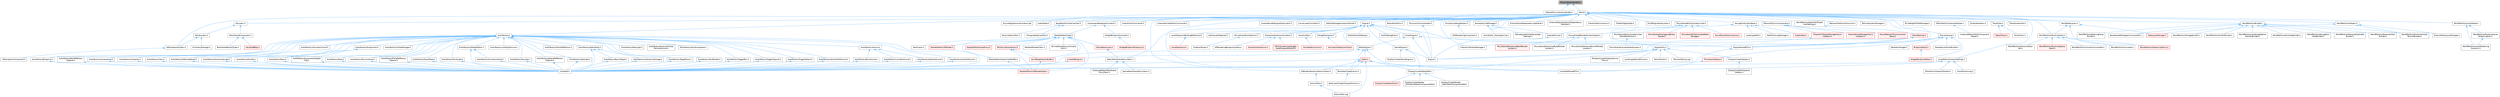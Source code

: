 digraph "PhysicsQueryHandler.h"
{
 // INTERACTIVE_SVG=YES
 // LATEX_PDF_SIZE
  bgcolor="transparent";
  edge [fontname=Helvetica,fontsize=10,labelfontname=Helvetica,labelfontsize=10];
  node [fontname=Helvetica,fontsize=10,shape=box,height=0.2,width=0.4];
  Node1 [id="Node000001",label="PhysicsQueryHandler.h",height=0.2,width=0.4,color="gray40", fillcolor="grey60", style="filled", fontcolor="black",tooltip=" "];
  Node1 -> Node2 [id="edge1_Node000001_Node000002",dir="back",color="steelblue1",style="solid",tooltip=" "];
  Node2 [id="Node000002",label="DefaultPhysicsQueryHandler.h",height=0.2,width=0.4,color="grey40", fillcolor="white", style="filled",URL="$d7/dbc/DefaultPhysicsQueryHandler_8h.html",tooltip=" "];
  Node1 -> Node3 [id="edge2_Node000001_Node000003",dir="back",color="steelblue1",style="solid",tooltip=" "];
  Node3 [id="Node000003",label="World.h",height=0.2,width=0.4,color="grey40", fillcolor="white", style="filled",URL="$dd/d5b/World_8h.html",tooltip=" "];
  Node3 -> Node4 [id="edge3_Node000003_Node000004",dir="back",color="steelblue1",style="solid",tooltip=" "];
  Node4 [id="Node000004",label="AIPerceptionSystem.h",height=0.2,width=0.4,color="grey40", fillcolor="white", style="filled",URL="$d0/d08/AIPerceptionSystem_8h.html",tooltip=" "];
  Node4 -> Node5 [id="edge4_Node000004_Node000005",dir="back",color="steelblue1",style="solid",tooltip=" "];
  Node5 [id="Node000005",label="AIPerceptionComponent.h",height=0.2,width=0.4,color="grey40", fillcolor="white", style="filled",URL="$d6/d0a/AIPerceptionComponent_8h.html",tooltip=" "];
  Node3 -> Node6 [id="edge5_Node000003_Node000006",dir="back",color="steelblue1",style="solid",tooltip=" "];
  Node6 [id="Node000006",label="AISystem.h",height=0.2,width=0.4,color="grey40", fillcolor="white", style="filled",URL="$d0/d71/AISystem_8h.html",tooltip=" "];
  Node6 -> Node7 [id="edge6_Node000006_Node000007",dir="back",color="steelblue1",style="solid",tooltip=" "];
  Node7 [id="Node000007",label="AISubsystem.h",height=0.2,width=0.4,color="grey40", fillcolor="white", style="filled",URL="$d0/d50/AISubsystem_8h.html",tooltip=" "];
  Node7 -> Node4 [id="edge7_Node000007_Node000004",dir="back",color="steelblue1",style="solid",tooltip=" "];
  Node7 -> Node8 [id="edge8_Node000007_Node000008",dir="back",color="steelblue1",style="solid",tooltip=" "];
  Node8 [id="Node000008",label="EnvQueryManager.h",height=0.2,width=0.4,color="grey40", fillcolor="white", style="filled",URL="$d1/db4/EnvQueryManager_8h.html",tooltip=" "];
  Node6 -> Node9 [id="edge9_Node000006_Node000009",dir="back",color="steelblue1",style="solid",tooltip=" "];
  Node9 [id="Node000009",label="BlackboardComponent.h",height=0.2,width=0.4,color="grey40", fillcolor="white", style="filled",URL="$d9/d2d/BlackboardComponent_8h.html",tooltip=" "];
  Node9 -> Node10 [id="edge10_Node000009_Node000010",dir="back",color="steelblue1",style="solid",tooltip=" "];
  Node10 [id="Node000010",label="BlackboardKeyAllTypes.h",height=0.2,width=0.4,color="grey40", fillcolor="white", style="filled",URL="$d5/d34/BlackboardKeyAllTypes_8h.html",tooltip=" "];
  Node9 -> Node11 [id="edge11_Node000009_Node000011",dir="back",color="steelblue1",style="solid",tooltip=" "];
  Node11 [id="Node000011",label="ValueOrBBKey.h",height=0.2,width=0.4,color="red", fillcolor="#FFF0F0", style="filled",URL="$d4/d32/ValueOrBBKey_8h.html",tooltip=" "];
  Node3 -> Node35 [id="edge12_Node000003_Node000035",dir="back",color="steelblue1",style="solid",tooltip=" "];
  Node35 [id="Node000035",label="ActorFactory.h",height=0.2,width=0.4,color="grey40", fillcolor="white", style="filled",URL="$d7/dae/ActorFactory_8h.html",tooltip=" "];
  Node35 -> Node36 [id="edge13_Node000035_Node000036",dir="back",color="steelblue1",style="solid",tooltip=" "];
  Node36 [id="Node000036",label="ActorFactoryAmbientSound.h",height=0.2,width=0.4,color="grey40", fillcolor="white", style="filled",URL="$dc/d73/ActorFactoryAmbientSound_8h.html",tooltip=" "];
  Node36 -> Node37 [id="edge14_Node000036_Node000037",dir="back",color="steelblue1",style="solid",tooltip=" "];
  Node37 [id="Node000037",label="UnrealEd.h",height=0.2,width=0.4,color="grey40", fillcolor="white", style="filled",URL="$d2/d5f/UnrealEd_8h.html",tooltip=" "];
  Node35 -> Node38 [id="edge15_Node000035_Node000038",dir="back",color="steelblue1",style="solid",tooltip=" "];
  Node38 [id="Node000038",label="ActorFactoryBlueprint.h",height=0.2,width=0.4,color="grey40", fillcolor="white", style="filled",URL="$d8/df5/ActorFactoryBlueprint_8h.html",tooltip=" "];
  Node38 -> Node37 [id="edge16_Node000038_Node000037",dir="back",color="steelblue1",style="solid",tooltip=" "];
  Node35 -> Node39 [id="edge17_Node000035_Node000039",dir="back",color="steelblue1",style="solid",tooltip=" "];
  Node39 [id="Node000039",label="ActorFactoryBoxReflection\lCapture.h",height=0.2,width=0.4,color="grey40", fillcolor="white", style="filled",URL="$dd/d97/ActorFactoryBoxReflectionCapture_8h.html",tooltip=" "];
  Node39 -> Node37 [id="edge18_Node000039_Node000037",dir="back",color="steelblue1",style="solid",tooltip=" "];
  Node35 -> Node40 [id="edge19_Node000035_Node000040",dir="back",color="steelblue1",style="solid",tooltip=" "];
  Node40 [id="Node000040",label="ActorFactoryCacheManager.h",height=0.2,width=0.4,color="grey40", fillcolor="white", style="filled",URL="$da/d58/ActorFactoryCacheManager_8h.html",tooltip=" "];
  Node35 -> Node41 [id="edge20_Node000035_Node000041",dir="back",color="steelblue1",style="solid",tooltip=" "];
  Node41 [id="Node000041",label="ActorFactoryCameraActor.h",height=0.2,width=0.4,color="grey40", fillcolor="white", style="filled",URL="$df/db7/ActorFactoryCameraActor_8h.html",tooltip=" "];
  Node41 -> Node37 [id="edge21_Node000041_Node000037",dir="back",color="steelblue1",style="solid",tooltip=" "];
  Node35 -> Node42 [id="edge22_Node000035_Node000042",dir="back",color="steelblue1",style="solid",tooltip=" "];
  Node42 [id="Node000042",label="ActorFactoryCharacter.h",height=0.2,width=0.4,color="grey40", fillcolor="white", style="filled",URL="$d9/db9/ActorFactoryCharacter_8h.html",tooltip=" "];
  Node42 -> Node37 [id="edge23_Node000042_Node000037",dir="back",color="steelblue1",style="solid",tooltip=" "];
  Node35 -> Node43 [id="edge24_Node000035_Node000043",dir="back",color="steelblue1",style="solid",tooltip=" "];
  Node43 [id="Node000043",label="ActorFactoryClass.h",height=0.2,width=0.4,color="grey40", fillcolor="white", style="filled",URL="$d8/df5/ActorFactoryClass_8h.html",tooltip=" "];
  Node43 -> Node37 [id="edge25_Node000043_Node000037",dir="back",color="steelblue1",style="solid",tooltip=" "];
  Node35 -> Node44 [id="edge26_Node000035_Node000044",dir="back",color="steelblue1",style="solid",tooltip=" "];
  Node44 [id="Node000044",label="ActorFactoryDeferredDecal.h",height=0.2,width=0.4,color="grey40", fillcolor="white", style="filled",URL="$d3/db3/ActorFactoryDeferredDecal_8h.html",tooltip=" "];
  Node44 -> Node37 [id="edge27_Node000044_Node000037",dir="back",color="steelblue1",style="solid",tooltip=" "];
  Node35 -> Node45 [id="edge28_Node000035_Node000045",dir="back",color="steelblue1",style="solid",tooltip=" "];
  Node45 [id="Node000045",label="ActorFactoryDirectionalLight.h",height=0.2,width=0.4,color="grey40", fillcolor="white", style="filled",URL="$d3/d54/ActorFactoryDirectionalLight_8h.html",tooltip=" "];
  Node45 -> Node37 [id="edge29_Node000045_Node000037",dir="back",color="steelblue1",style="solid",tooltip=" "];
  Node35 -> Node46 [id="edge30_Node000035_Node000046",dir="back",color="steelblue1",style="solid",tooltip=" "];
  Node46 [id="Node000046",label="ActorFactoryEmitter.h",height=0.2,width=0.4,color="grey40", fillcolor="white", style="filled",URL="$df/d95/ActorFactoryEmitter_8h.html",tooltip=" "];
  Node46 -> Node37 [id="edge31_Node000046_Node000037",dir="back",color="steelblue1",style="solid",tooltip=" "];
  Node35 -> Node47 [id="edge32_Node000035_Node000047",dir="back",color="steelblue1",style="solid",tooltip=" "];
  Node47 [id="Node000047",label="ActorFactoryEmptyActor.h",height=0.2,width=0.4,color="grey40", fillcolor="white", style="filled",URL="$df/d92/ActorFactoryEmptyActor_8h.html",tooltip=" "];
  Node47 -> Node48 [id="edge33_Node000047_Node000048",dir="back",color="steelblue1",style="solid",tooltip=" "];
  Node48 [id="Node000048",label="ActorFactoryPawn.h",height=0.2,width=0.4,color="grey40", fillcolor="white", style="filled",URL="$d5/d05/ActorFactoryPawn_8h.html",tooltip=" "];
  Node48 -> Node37 [id="edge34_Node000048_Node000037",dir="back",color="steelblue1",style="solid",tooltip=" "];
  Node47 -> Node37 [id="edge35_Node000047_Node000037",dir="back",color="steelblue1",style="solid",tooltip=" "];
  Node35 -> Node49 [id="edge36_Node000035_Node000049",dir="back",color="steelblue1",style="solid",tooltip=" "];
  Node49 [id="Node000049",label="ActorFactoryExponentialHeight\lFog.h",height=0.2,width=0.4,color="grey40", fillcolor="white", style="filled",URL="$de/d15/ActorFactoryExponentialHeightFog_8h.html",tooltip=" "];
  Node49 -> Node37 [id="edge37_Node000049_Node000037",dir="back",color="steelblue1",style="solid",tooltip=" "];
  Node35 -> Node50 [id="edge38_Node000035_Node000050",dir="back",color="steelblue1",style="solid",tooltip=" "];
  Node50 [id="Node000050",label="ActorFactoryLocalFogVolume.h",height=0.2,width=0.4,color="grey40", fillcolor="white", style="filled",URL="$dc/db2/ActorFactoryLocalFogVolume_8h.html",tooltip=" "];
  Node35 -> Node51 [id="edge39_Node000035_Node000051",dir="back",color="steelblue1",style="solid",tooltip=" "];
  Node51 [id="Node000051",label="ActorFactoryNote.h",height=0.2,width=0.4,color="grey40", fillcolor="white", style="filled",URL="$da/d8c/ActorFactoryNote_8h.html",tooltip=" "];
  Node51 -> Node37 [id="edge40_Node000051_Node000037",dir="back",color="steelblue1",style="solid",tooltip=" "];
  Node35 -> Node52 [id="edge41_Node000035_Node000052",dir="back",color="steelblue1",style="solid",tooltip=" "];
  Node52 [id="Node000052",label="ActorFactoryPhysicsAsset.h",height=0.2,width=0.4,color="grey40", fillcolor="white", style="filled",URL="$d0/d58/ActorFactoryPhysicsAsset_8h.html",tooltip=" "];
  Node52 -> Node37 [id="edge42_Node000052_Node000037",dir="back",color="steelblue1",style="solid",tooltip=" "];
  Node35 -> Node53 [id="edge43_Node000035_Node000053",dir="back",color="steelblue1",style="solid",tooltip=" "];
  Node53 [id="Node000053",label="ActorFactoryPlanarReflection.h",height=0.2,width=0.4,color="grey40", fillcolor="white", style="filled",URL="$d0/d1d/ActorFactoryPlanarReflection_8h.html",tooltip=" "];
  Node35 -> Node54 [id="edge44_Node000035_Node000054",dir="back",color="steelblue1",style="solid",tooltip=" "];
  Node54 [id="Node000054",label="ActorFactoryPlaneReflection\lCapture.h",height=0.2,width=0.4,color="grey40", fillcolor="white", style="filled",URL="$d8/dfd/ActorFactoryPlaneReflectionCapture_8h.html",tooltip=" "];
  Node54 -> Node37 [id="edge45_Node000054_Node000037",dir="back",color="steelblue1",style="solid",tooltip=" "];
  Node35 -> Node55 [id="edge46_Node000035_Node000055",dir="back",color="steelblue1",style="solid",tooltip=" "];
  Node55 [id="Node000055",label="ActorFactoryPlayerStart.h",height=0.2,width=0.4,color="grey40", fillcolor="white", style="filled",URL="$d8/d7e/ActorFactoryPlayerStart_8h.html",tooltip=" "];
  Node55 -> Node37 [id="edge47_Node000055_Node000037",dir="back",color="steelblue1",style="solid",tooltip=" "];
  Node35 -> Node56 [id="edge48_Node000035_Node000056",dir="back",color="steelblue1",style="solid",tooltip=" "];
  Node56 [id="Node000056",label="ActorFactoryPointLight.h",height=0.2,width=0.4,color="grey40", fillcolor="white", style="filled",URL="$d5/d37/ActorFactoryPointLight_8h.html",tooltip=" "];
  Node56 -> Node37 [id="edge49_Node000056_Node000037",dir="back",color="steelblue1",style="solid",tooltip=" "];
  Node35 -> Node57 [id="edge50_Node000035_Node000057",dir="back",color="steelblue1",style="solid",tooltip=" "];
  Node57 [id="Node000057",label="ActorFactoryRectLight.h",height=0.2,width=0.4,color="grey40", fillcolor="white", style="filled",URL="$d1/d97/ActorFactoryRectLight_8h.html",tooltip=" "];
  Node35 -> Node58 [id="edge51_Node000035_Node000058",dir="back",color="steelblue1",style="solid",tooltip=" "];
  Node58 [id="Node000058",label="ActorFactoryRuntimeVirtual\lTextureVolume.h",height=0.2,width=0.4,color="grey40", fillcolor="white", style="filled",URL="$d6/dd7/ActorFactoryRuntimeVirtualTextureVolume_8h.html",tooltip=" "];
  Node35 -> Node59 [id="edge52_Node000035_Node000059",dir="back",color="steelblue1",style="solid",tooltip=" "];
  Node59 [id="Node000059",label="ActorFactorySkeletalMesh.h",height=0.2,width=0.4,color="grey40", fillcolor="white", style="filled",URL="$d7/dbb/ActorFactorySkeletalMesh_8h.html",tooltip=" "];
  Node59 -> Node60 [id="edge53_Node000059_Node000060",dir="back",color="steelblue1",style="solid",tooltip=" "];
  Node60 [id="Node000060",label="ActorFactoryAnimationAsset.h",height=0.2,width=0.4,color="grey40", fillcolor="white", style="filled",URL="$db/d5e/ActorFactoryAnimationAsset_8h.html",tooltip=" "];
  Node60 -> Node37 [id="edge54_Node000060_Node000037",dir="back",color="steelblue1",style="solid",tooltip=" "];
  Node59 -> Node37 [id="edge55_Node000059_Node000037",dir="back",color="steelblue1",style="solid",tooltip=" "];
  Node35 -> Node61 [id="edge56_Node000035_Node000061",dir="back",color="steelblue1",style="solid",tooltip=" "];
  Node61 [id="Node000061",label="ActorFactorySkyAtmosphere.h",height=0.2,width=0.4,color="grey40", fillcolor="white", style="filled",URL="$d2/d7c/ActorFactorySkyAtmosphere_8h.html",tooltip=" "];
  Node35 -> Node62 [id="edge57_Node000035_Node000062",dir="back",color="steelblue1",style="solid",tooltip=" "];
  Node62 [id="Node000062",label="ActorFactorySkyLight.h",height=0.2,width=0.4,color="grey40", fillcolor="white", style="filled",URL="$d2/d21/ActorFactorySkyLight_8h.html",tooltip=" "];
  Node62 -> Node37 [id="edge58_Node000062_Node000037",dir="back",color="steelblue1",style="solid",tooltip=" "];
  Node35 -> Node63 [id="edge59_Node000035_Node000063",dir="back",color="steelblue1",style="solid",tooltip=" "];
  Node63 [id="Node000063",label="ActorFactorySphereReflection\lCapture.h",height=0.2,width=0.4,color="grey40", fillcolor="white", style="filled",URL="$de/db8/ActorFactorySphereReflectionCapture_8h.html",tooltip=" "];
  Node63 -> Node37 [id="edge60_Node000063_Node000037",dir="back",color="steelblue1",style="solid",tooltip=" "];
  Node35 -> Node64 [id="edge61_Node000035_Node000064",dir="back",color="steelblue1",style="solid",tooltip=" "];
  Node64 [id="Node000064",label="ActorFactorySpotLight.h",height=0.2,width=0.4,color="grey40", fillcolor="white", style="filled",URL="$d6/d7f/ActorFactorySpotLight_8h.html",tooltip=" "];
  Node64 -> Node37 [id="edge62_Node000064_Node000037",dir="back",color="steelblue1",style="solid",tooltip=" "];
  Node35 -> Node65 [id="edge63_Node000035_Node000065",dir="back",color="steelblue1",style="solid",tooltip=" "];
  Node65 [id="Node000065",label="ActorFactoryStaticMesh.h",height=0.2,width=0.4,color="grey40", fillcolor="white", style="filled",URL="$d2/dd1/ActorFactoryStaticMesh_8h.html",tooltip=" "];
  Node65 -> Node66 [id="edge64_Node000065_Node000066",dir="back",color="steelblue1",style="solid",tooltip=" "];
  Node66 [id="Node000066",label="ActorFactoryBasicShape.h",height=0.2,width=0.4,color="grey40", fillcolor="white", style="filled",URL="$d4/d0b/ActorFactoryBasicShape_8h.html",tooltip=" "];
  Node66 -> Node37 [id="edge65_Node000066_Node000037",dir="back",color="steelblue1",style="solid",tooltip=" "];
  Node65 -> Node67 [id="edge66_Node000065_Node000067",dir="back",color="steelblue1",style="solid",tooltip=" "];
  Node67 [id="Node000067",label="ActorFactoryInteractiveFoliage.h",height=0.2,width=0.4,color="grey40", fillcolor="white", style="filled",URL="$db/df4/ActorFactoryInteractiveFoliage_8h.html",tooltip=" "];
  Node67 -> Node37 [id="edge67_Node000067_Node000037",dir="back",color="steelblue1",style="solid",tooltip=" "];
  Node65 -> Node37 [id="edge68_Node000065_Node000037",dir="back",color="steelblue1",style="solid",tooltip=" "];
  Node35 -> Node68 [id="edge69_Node000035_Node000068",dir="back",color="steelblue1",style="solid",tooltip=" "];
  Node68 [id="Node000068",label="ActorFactoryTargetPoint.h",height=0.2,width=0.4,color="grey40", fillcolor="white", style="filled",URL="$db/d69/ActorFactoryTargetPoint_8h.html",tooltip=" "];
  Node68 -> Node37 [id="edge70_Node000068_Node000037",dir="back",color="steelblue1",style="solid",tooltip=" "];
  Node35 -> Node69 [id="edge71_Node000035_Node000069",dir="back",color="steelblue1",style="solid",tooltip=" "];
  Node69 [id="Node000069",label="ActorFactoryTextRender.h",height=0.2,width=0.4,color="grey40", fillcolor="white", style="filled",URL="$d8/d4c/ActorFactoryTextRender_8h.html",tooltip=" "];
  Node69 -> Node37 [id="edge72_Node000069_Node000037",dir="back",color="steelblue1",style="solid",tooltip=" "];
  Node35 -> Node70 [id="edge73_Node000035_Node000070",dir="back",color="steelblue1",style="solid",tooltip=" "];
  Node70 [id="Node000070",label="ActorFactoryTriggerBox.h",height=0.2,width=0.4,color="grey40", fillcolor="white", style="filled",URL="$d9/dbe/ActorFactoryTriggerBox_8h.html",tooltip=" "];
  Node70 -> Node37 [id="edge74_Node000070_Node000037",dir="back",color="steelblue1",style="solid",tooltip=" "];
  Node35 -> Node71 [id="edge75_Node000035_Node000071",dir="back",color="steelblue1",style="solid",tooltip=" "];
  Node71 [id="Node000071",label="ActorFactoryTriggerCapsule.h",height=0.2,width=0.4,color="grey40", fillcolor="white", style="filled",URL="$dd/d0f/ActorFactoryTriggerCapsule_8h.html",tooltip=" "];
  Node71 -> Node37 [id="edge76_Node000071_Node000037",dir="back",color="steelblue1",style="solid",tooltip=" "];
  Node35 -> Node72 [id="edge77_Node000035_Node000072",dir="back",color="steelblue1",style="solid",tooltip=" "];
  Node72 [id="Node000072",label="ActorFactoryTriggerSphere.h",height=0.2,width=0.4,color="grey40", fillcolor="white", style="filled",URL="$d9/dbe/ActorFactoryTriggerSphere_8h.html",tooltip=" "];
  Node72 -> Node37 [id="edge78_Node000072_Node000037",dir="back",color="steelblue1",style="solid",tooltip=" "];
  Node35 -> Node73 [id="edge79_Node000035_Node000073",dir="back",color="steelblue1",style="solid",tooltip=" "];
  Node73 [id="Node000073",label="ActorFactoryVectorFieldVolume.h",height=0.2,width=0.4,color="grey40", fillcolor="white", style="filled",URL="$d9/d89/ActorFactoryVectorFieldVolume_8h.html",tooltip=" "];
  Node73 -> Node37 [id="edge80_Node000073_Node000037",dir="back",color="steelblue1",style="solid",tooltip=" "];
  Node35 -> Node74 [id="edge81_Node000035_Node000074",dir="back",color="steelblue1",style="solid",tooltip=" "];
  Node74 [id="Node000074",label="ActorFactoryVolume.h",height=0.2,width=0.4,color="grey40", fillcolor="white", style="filled",URL="$df/d08/ActorFactoryVolume_8h.html",tooltip=" "];
  Node74 -> Node75 [id="edge82_Node000074_Node000075",dir="back",color="steelblue1",style="solid",tooltip=" "];
  Node75 [id="Node000075",label="ActorFactoryBoxVolume.h",height=0.2,width=0.4,color="grey40", fillcolor="white", style="filled",URL="$d3/db0/ActorFactoryBoxVolume_8h.html",tooltip=" "];
  Node75 -> Node37 [id="edge83_Node000075_Node000037",dir="back",color="steelblue1",style="solid",tooltip=" "];
  Node74 -> Node76 [id="edge84_Node000074_Node000076",dir="back",color="steelblue1",style="solid",tooltip=" "];
  Node76 [id="Node000076",label="ActorFactoryCylinderVolume.h",height=0.2,width=0.4,color="grey40", fillcolor="white", style="filled",URL="$d9/da5/ActorFactoryCylinderVolume_8h.html",tooltip=" "];
  Node76 -> Node37 [id="edge85_Node000076_Node000037",dir="back",color="steelblue1",style="solid",tooltip=" "];
  Node74 -> Node77 [id="edge86_Node000074_Node000077",dir="back",color="steelblue1",style="solid",tooltip=" "];
  Node77 [id="Node000077",label="ActorFactorySphereVolume.h",height=0.2,width=0.4,color="grey40", fillcolor="white", style="filled",URL="$d3/d12/ActorFactorySphereVolume_8h.html",tooltip=" "];
  Node77 -> Node37 [id="edge87_Node000077_Node000037",dir="back",color="steelblue1",style="solid",tooltip=" "];
  Node35 -> Node78 [id="edge88_Node000035_Node000078",dir="back",color="steelblue1",style="solid",tooltip=" "];
  Node78 [id="Node000078",label="ActorFactoryVolumetricCloud.h",height=0.2,width=0.4,color="grey40", fillcolor="white", style="filled",URL="$d5/da1/ActorFactoryVolumetricCloud_8h.html",tooltip=" "];
  Node35 -> Node37 [id="edge89_Node000035_Node000037",dir="back",color="steelblue1",style="solid",tooltip=" "];
  Node3 -> Node79 [id="edge90_Node000003_Node000079",dir="back",color="steelblue1",style="solid",tooltip=" "];
  Node79 [id="Node000079",label="AsyncRegisterLevelContext.cpp",height=0.2,width=0.4,color="grey40", fillcolor="white", style="filled",URL="$da/df8/AsyncRegisterLevelContext_8cpp.html",tooltip=" "];
  Node3 -> Node80 [id="edge91_Node000003_Node000080",dir="back",color="steelblue1",style="solid",tooltip=" "];
  Node80 [id="Node000080",label="AudioMeter.h",height=0.2,width=0.4,color="grey40", fillcolor="white", style="filled",URL="$de/db0/AudioMeter_8h.html",tooltip=" "];
  Node3 -> Node81 [id="edge92_Node000003_Node000081",dir="back",color="steelblue1",style="solid",tooltip=" "];
  Node81 [id="Node000081",label="BaseMeshFromSplinesTool.h",height=0.2,width=0.4,color="grey40", fillcolor="white", style="filled",URL="$da/d31/BaseMeshFromSplinesTool_8h.html",tooltip=" "];
  Node81 -> Node82 [id="edge93_Node000081_Node000082",dir="back",color="steelblue1",style="solid",tooltip=" "];
  Node82 [id="Node000082",label="RevolveSplineTool.h",height=0.2,width=0.4,color="grey40", fillcolor="white", style="filled",URL="$d3/d36/RevolveSplineTool_8h.html",tooltip=" "];
  Node81 -> Node83 [id="edge94_Node000081_Node000083",dir="back",color="steelblue1",style="solid",tooltip=" "];
  Node83 [id="Node000083",label="TriangulateSplinesTool.h",height=0.2,width=0.4,color="grey40", fillcolor="white", style="filled",URL="$d9/de6/TriangulateSplinesTool_8h.html",tooltip=" "];
  Node3 -> Node84 [id="edge95_Node000003_Node000084",dir="back",color="steelblue1",style="solid",tooltip=" "];
  Node84 [id="Node000084",label="BookMarkTypeActions.h",height=0.2,width=0.4,color="grey40", fillcolor="white", style="filled",URL="$d0/d2f/BookMarkTypeActions_8h.html",tooltip=" "];
  Node84 -> Node85 [id="edge96_Node000084_Node000085",dir="back",color="steelblue1",style="solid",tooltip=" "];
  Node85 [id="Node000085",label="BookmarkSingleViewportActions.h",height=0.2,width=0.4,color="grey40", fillcolor="white", style="filled",URL="$d3/dd5/BookmarkSingleViewportActions_8h.html",tooltip=" "];
  Node3 -> Node86 [id="edge97_Node000003_Node000086",dir="back",color="steelblue1",style="solid",tooltip=" "];
  Node86 [id="Node000086",label="ChaosFleshCommands.h",height=0.2,width=0.4,color="grey40", fillcolor="white", style="filled",URL="$d9/db1/ChaosFleshCommands_8h.html",tooltip=" "];
  Node3 -> Node87 [id="edge98_Node000003_Node000087",dir="back",color="steelblue1",style="solid",tooltip=" "];
  Node87 [id="Node000087",label="ChaosSimModuleManager.h",height=0.2,width=0.4,color="grey40", fillcolor="white", style="filled",URL="$d7/dd1/ChaosSimModuleManager_8h.html",tooltip=" "];
  Node3 -> Node88 [id="edge99_Node000003_Node000088",dir="back",color="steelblue1",style="solid",tooltip=" "];
  Node88 [id="Node000088",label="ChaosVehiclesEditorCommands.h",height=0.2,width=0.4,color="grey40", fillcolor="white", style="filled",URL="$de/dbf/ChaosVehiclesEditorCommands_8h.html",tooltip=" "];
  Node3 -> Node89 [id="edge100_Node000003_Node000089",dir="back",color="steelblue1",style="solid",tooltip=" "];
  Node89 [id="Node000089",label="ComponentReregisterContext.h",height=0.2,width=0.4,color="grey40", fillcolor="white", style="filled",URL="$de/d6e/ComponentReregisterContext_8h.html",tooltip=" "];
  Node89 -> Node90 [id="edge101_Node000089_Node000090",dir="back",color="steelblue1",style="solid",tooltip=" "];
  Node90 [id="Node000090",label="SkeletalMeshTypes.h",height=0.2,width=0.4,color="grey40", fillcolor="white", style="filled",URL="$d5/d0c/SkeletalMeshTypes_8h.html",tooltip=" "];
  Node90 -> Node91 [id="edge102_Node000090_Node000091",dir="back",color="steelblue1",style="solid",tooltip=" "];
  Node91 [id="Node000091",label="GPUSkinVertexFactory.h",height=0.2,width=0.4,color="red", fillcolor="#FFF0F0", style="filled",URL="$db/dcc/GPUSkinVertexFactory_8h.html",tooltip=" "];
  Node91 -> Node94 [id="edge103_Node000091_Node000094",dir="back",color="steelblue1",style="solid",tooltip=" "];
  Node94 [id="Node000094",label="SkeletalMeshLODRenderData.h",height=0.2,width=0.4,color="red", fillcolor="#FFF0F0", style="filled",URL="$d0/d5a/SkeletalMeshLODRenderData_8h.html",tooltip=" "];
  Node91 -> Node105 [id="edge104_Node000091_Node000105",dir="back",color="steelblue1",style="solid",tooltip=" "];
  Node105 [id="Node000105",label="SkinWeightVertexBuffer.h",height=0.2,width=0.4,color="red", fillcolor="#FFF0F0", style="filled",URL="$d3/d86/SkinWeightVertexBuffer_8h.html",tooltip=" "];
  Node105 -> Node94 [id="edge105_Node000105_Node000094",dir="back",color="steelblue1",style="solid",tooltip=" "];
  Node90 -> Node113 [id="edge106_Node000090_Node000113",dir="back",color="steelblue1",style="solid",tooltip=" "];
  Node113 [id="Node000113",label="NaniteResources.h",height=0.2,width=0.4,color="red", fillcolor="#FFF0F0", style="filled",URL="$d7/d8b/NaniteResources_8h.html",tooltip=" "];
  Node113 -> Node120 [id="edge107_Node000113_Node000120",dir="back",color="steelblue1",style="solid",tooltip=" "];
  Node120 [id="Node000120",label="StaticMeshSceneProxyDesc.h",height=0.2,width=0.4,color="grey40", fillcolor="white", style="filled",URL="$d0/d31/StaticMeshSceneProxyDesc_8h.html",tooltip=" "];
  Node120 -> Node121 [id="edge108_Node000120_Node000121",dir="back",color="steelblue1",style="solid",tooltip=" "];
  Node121 [id="Node000121",label="InstancedStaticMeshScene\lProxyDesc.h",height=0.2,width=0.4,color="grey40", fillcolor="white", style="filled",URL="$db/dcf/InstancedStaticMeshSceneProxyDesc_8h.html",tooltip=" "];
  Node120 -> Node122 [id="edge109_Node000120_Node000122",dir="back",color="steelblue1",style="solid",tooltip=" "];
  Node122 [id="Node000122",label="SplineMeshSceneProxyDesc.h",height=0.2,width=0.4,color="grey40", fillcolor="white", style="filled",URL="$db/d1b/SplineMeshSceneProxyDesc_8h.html",tooltip=" "];
  Node90 -> Node123 [id="edge110_Node000090_Node000123",dir="back",color="steelblue1",style="solid",tooltip=" "];
  Node123 [id="Node000123",label="SkelImport.h",height=0.2,width=0.4,color="grey40", fillcolor="white", style="filled",URL="$d2/d8b/SkelImport_8h.html",tooltip=" "];
  Node90 -> Node109 [id="edge111_Node000090_Node000109",dir="back",color="steelblue1",style="solid",tooltip=" "];
  Node109 [id="Node000109",label="SkeletalMeshLODModel.h",height=0.2,width=0.4,color="red", fillcolor="#FFF0F0", style="filled",URL="$d2/d34/SkeletalMeshLODModel_8h.html",tooltip=" "];
  Node90 -> Node94 [id="edge112_Node000090_Node000094",dir="back",color="steelblue1",style="solid",tooltip=" "];
  Node90 -> Node124 [id="edge113_Node000090_Node000124",dir="back",color="steelblue1",style="solid",tooltip=" "];
  Node124 [id="Node000124",label="SkeletalMeshSceneProxy.h",height=0.2,width=0.4,color="red", fillcolor="#FFF0F0", style="filled",URL="$de/de8/SkeletalMeshSceneProxy_8h.html",tooltip=" "];
  Node90 -> Node128 [id="edge114_Node000090_Node000128",dir="back",color="steelblue1",style="solid",tooltip=" "];
  Node128 [id="Node000128",label="SkeletalMeshVertexClothBuffer.h",height=0.2,width=0.4,color="grey40", fillcolor="white", style="filled",URL="$d4/d64/SkeletalMeshVertexClothBuffer_8h.html",tooltip=" "];
  Node128 -> Node94 [id="edge115_Node000128_Node000094",dir="back",color="steelblue1",style="solid",tooltip=" "];
  Node90 -> Node129 [id="edge116_Node000090_Node000129",dir="back",color="steelblue1",style="solid",tooltip=" "];
  Node129 [id="Node000129",label="SkeletalRenderPublic.h",height=0.2,width=0.4,color="grey40", fillcolor="white", style="filled",URL="$d5/d40/SkeletalRenderPublic_8h.html",tooltip=" "];
  Node90 -> Node105 [id="edge117_Node000090_Node000105",dir="back",color="steelblue1",style="solid",tooltip=" "];
  Node90 -> Node130 [id="edge118_Node000090_Node000130",dir="back",color="steelblue1",style="solid",tooltip=" "];
  Node130 [id="Node000130",label="SkinnedAssetAsyncCompile\lUtils.h",height=0.2,width=0.4,color="grey40", fillcolor="white", style="filled",URL="$d0/dc7/SkinnedAssetAsyncCompileUtils_8h.html",tooltip=" "];
  Node89 -> Node131 [id="edge119_Node000089_Node000131",dir="back",color="steelblue1",style="solid",tooltip=" "];
  Node131 [id="Node000131",label="WidgetBlueprintCompiler.h",height=0.2,width=0.4,color="grey40", fillcolor="white", style="filled",URL="$d9/d6b/WidgetBlueprintCompiler_8h.html",tooltip=" "];
  Node131 -> Node132 [id="edge120_Node000131_Node000132",dir="back",color="steelblue1",style="solid",tooltip=" "];
  Node132 [id="Node000132",label="WidgetBlueprintExtension.h",height=0.2,width=0.4,color="red", fillcolor="#FFF0F0", style="filled",URL="$d3/de6/WidgetBlueprintExtension_8h.html",tooltip=" "];
  Node3 -> Node134 [id="edge121_Node000003_Node000134",dir="back",color="steelblue1",style="solid",tooltip=" "];
  Node134 [id="Node000134",label="ContentBundleEngineSubsystem.h",height=0.2,width=0.4,color="grey40", fillcolor="white", style="filled",URL="$d5/d9b/ContentBundleEngineSubsystem_8h.html",tooltip=" "];
  Node3 -> Node135 [id="edge122_Node000003_Node000135",dir="back",color="steelblue1",style="solid",tooltip=" "];
  Node135 [id="Node000135",label="CurveLinearColorAtlas.h",height=0.2,width=0.4,color="grey40", fillcolor="white", style="filled",URL="$dd/d63/CurveLinearColorAtlas_8h.html",tooltip=" "];
  Node3 -> Node136 [id="edge123_Node000003_Node000136",dir="back",color="steelblue1",style="solid",tooltip=" "];
  Node136 [id="Node000136",label="DefaultManagerInstanceTracker.h",height=0.2,width=0.4,color="grey40", fillcolor="white", style="filled",URL="$d4/d29/DefaultManagerInstanceTracker_8h.html",tooltip=" "];
  Node3 -> Node137 [id="edge124_Node000003_Node000137",dir="back",color="steelblue1",style="solid",tooltip=" "];
  Node137 [id="Node000137",label="EdModeInteractiveToolsContext.h",height=0.2,width=0.4,color="grey40", fillcolor="white", style="filled",URL="$d7/da4/EdModeInteractiveToolsContext_8h.html",tooltip=" "];
  Node137 -> Node138 [id="edge125_Node000137_Node000138",dir="back",color="steelblue1",style="solid",tooltip=" "];
  Node138 [id="Node000138",label="FractureTool.h",height=0.2,width=0.4,color="grey40", fillcolor="white", style="filled",URL="$d4/d30/FractureTool_8h.html",tooltip=" "];
  Node138 -> Node139 [id="edge126_Node000138_Node000139",dir="back",color="steelblue1",style="solid",tooltip=" "];
  Node139 [id="Node000139",label="FractureTool.cpp",height=0.2,width=0.4,color="grey40", fillcolor="white", style="filled",URL="$dc/d9a/FractureTool_8cpp.html",tooltip=" "];
  Node3 -> Node140 [id="edge127_Node000003_Node000140",dir="back",color="steelblue1",style="solid",tooltip=" "];
  Node140 [id="Node000140",label="EditorWorldUtils.h",height=0.2,width=0.4,color="grey40", fillcolor="white", style="filled",URL="$dc/d0a/EditorWorldUtils_8h.html",tooltip=" "];
  Node3 -> Node141 [id="edge128_Node000003_Node000141",dir="back",color="steelblue1",style="solid",tooltip=" "];
  Node141 [id="Node000141",label="Engine.h",height=0.2,width=0.4,color="grey40", fillcolor="white", style="filled",URL="$d0/de7/Classes_2Engine_2Engine_8h.html",tooltip=" "];
  Node141 -> Node142 [id="edge129_Node000141_Node000142",dir="back",color="steelblue1",style="solid",tooltip=" "];
  Node142 [id="Node000142",label="AudioDebugDraw.h",height=0.2,width=0.4,color="grey40", fillcolor="white", style="filled",URL="$df/d56/AudioDebugDraw_8h.html",tooltip=" "];
  Node141 -> Node143 [id="edge130_Node000141_Node000143",dir="back",color="steelblue1",style="solid",tooltip=" "];
  Node143 [id="Node000143",label="ChangeTransactor.h",height=0.2,width=0.4,color="grey40", fillcolor="white", style="filled",URL="$d6/da1/ChangeTransactor_8h.html",tooltip=" "];
  Node143 -> Node144 [id="edge131_Node000143_Node000144",dir="back",color="steelblue1",style="solid",tooltip=" "];
  Node144 [id="Node000144",label="IAnimationDataController.h",height=0.2,width=0.4,color="red", fillcolor="#FFF0F0", style="filled",URL="$df/d22/IAnimationDataController_8h.html",tooltip=" "];
  Node141 -> Node312 [id="edge132_Node000141_Node000312",dir="back",color="steelblue1",style="solid",tooltip=" "];
  Node312 [id="Node000312",label="EditorEngine.h",height=0.2,width=0.4,color="grey40", fillcolor="white", style="filled",URL="$da/d0c/EditorEngine_8h.html",tooltip=" "];
  Node312 -> Node84 [id="edge133_Node000312_Node000084",dir="back",color="steelblue1",style="solid",tooltip=" "];
  Node312 -> Node313 [id="edge134_Node000312_Node000313",dir="back",color="steelblue1",style="solid",tooltip=" "];
  Node313 [id="Node000313",label="Editor.h",height=0.2,width=0.4,color="red", fillcolor="#FFF0F0", style="filled",URL="$de/d6e/Editor_8h.html",tooltip=" "];
  Node313 -> Node84 [id="edge135_Node000313_Node000084",dir="back",color="steelblue1",style="solid",tooltip=" "];
  Node313 -> Node316 [id="edge136_Node000313_Node000316",dir="back",color="steelblue1",style="solid",tooltip=" "];
  Node316 [id="Node000316",label="DisplayClusterObjectRef.h",height=0.2,width=0.4,color="grey40", fillcolor="white", style="filled",URL="$d9/d87/DisplayClusterObjectRef_8h.html",tooltip=" "];
  Node316 -> Node317 [id="edge137_Node000316_Node000317",dir="back",color="steelblue1",style="solid",tooltip=" "];
  Node317 [id="Node000317",label="DisplayClusterRender\l_ProceduralMeshComponentRef.h",height=0.2,width=0.4,color="grey40", fillcolor="white", style="filled",URL="$da/dbe/DisplayClusterRender__ProceduralMeshComponentRef_8h.html",tooltip=" "];
  Node316 -> Node318 [id="edge138_Node000316_Node000318",dir="back",color="steelblue1",style="solid",tooltip=" "];
  Node318 [id="Node000318",label="DisplayClusterRender\l_StaticMeshComponentRef.h",height=0.2,width=0.4,color="grey40", fillcolor="white", style="filled",URL="$dd/d84/DisplayClusterRender__StaticMeshComponentRef_8h.html",tooltip=" "];
  Node316 -> Node319 [id="edge139_Node000316_Node000319",dir="back",color="steelblue1",style="solid",tooltip=" "];
  Node319 [id="Node000319",label="DisplayClusterRootActor.h",height=0.2,width=0.4,color="red", fillcolor="#FFF0F0", style="filled",URL="$d0/d41/DisplayClusterRootActor_8h.html",tooltip=" "];
  Node313 -> Node137 [id="edge140_Node000313_Node000137",dir="back",color="steelblue1",style="solid",tooltip=" "];
  Node313 -> Node139 [id="edge141_Node000313_Node000139",dir="back",color="steelblue1",style="solid",tooltip=" "];
  Node313 -> Node37 [id="edge142_Node000313_Node000037",dir="back",color="steelblue1",style="solid",tooltip=" "];
  Node313 -> Node156 [id="edge143_Node000313_Node000156",dir="back",color="steelblue1",style="solid",tooltip=" "];
  Node156 [id="Node000156",label="UnrealEdSharedPCH.h",height=0.2,width=0.4,color="grey40", fillcolor="white", style="filled",URL="$d1/de6/UnrealEdSharedPCH_8h.html",tooltip=" "];
  Node312 -> Node37 [id="edge144_Node000312_Node000037",dir="back",color="steelblue1",style="solid",tooltip=" "];
  Node312 -> Node447 [id="edge145_Node000312_Node000447",dir="back",color="steelblue1",style="solid",tooltip=" "];
  Node447 [id="Node000447",label="UnrealEdEngine.h",height=0.2,width=0.4,color="red", fillcolor="#FFF0F0", style="filled",URL="$d2/d51/UnrealEdEngine_8h.html",tooltip=" "];
  Node447 -> Node37 [id="edge146_Node000447_Node000037",dir="back",color="steelblue1",style="solid",tooltip=" "];
  Node312 -> Node156 [id="edge147_Node000312_Node000156",dir="back",color="steelblue1",style="solid",tooltip=" "];
  Node141 -> Node153 [id="edge148_Node000141_Node000153",dir="back",color="steelblue1",style="solid",tooltip=" "];
  Node153 [id="Node000153",label="Engine.h",height=0.2,width=0.4,color="grey40", fillcolor="white", style="filled",URL="$d1/d34/Public_2Engine_8h.html",tooltip=" "];
  Node141 -> Node155 [id="edge149_Node000141_Node000155",dir="back",color="steelblue1",style="solid",tooltip=" "];
  Node155 [id="Node000155",label="EngineSharedPCH.h",height=0.2,width=0.4,color="grey40", fillcolor="white", style="filled",URL="$dc/dbb/EngineSharedPCH_8h.html",tooltip=" "];
  Node155 -> Node156 [id="edge150_Node000155_Node000156",dir="back",color="steelblue1",style="solid",tooltip=" "];
  Node141 -> Node449 [id="edge151_Node000141_Node000449",dir="back",color="steelblue1",style="solid",tooltip=" "];
  Node449 [id="Node000449",label="GameEngine.h",height=0.2,width=0.4,color="grey40", fillcolor="white", style="filled",URL="$d7/d1f/GameEngine_8h.html",tooltip=" "];
  Node449 -> Node450 [id="edge152_Node000449_Node000450",dir="back",color="steelblue1",style="solid",tooltip=" "];
  Node450 [id="Node000450",label="DisplayClusterGameEngine.h",height=0.2,width=0.4,color="grey40", fillcolor="white", style="filled",URL="$da/d8f/DisplayClusterGameEngine_8h.html",tooltip=" "];
  Node449 -> Node316 [id="edge153_Node000449_Node000316",dir="back",color="steelblue1",style="solid",tooltip=" "];
  Node449 -> Node153 [id="edge154_Node000449_Node000153",dir="back",color="steelblue1",style="solid",tooltip=" "];
  Node141 -> Node451 [id="edge155_Node000141_Node000451",dir="back",color="steelblue1",style="solid",tooltip=" "];
  Node451 [id="Node000451",label="LevelSequenceBindingReference.h",height=0.2,width=0.4,color="grey40", fillcolor="white", style="filled",URL="$d9/dbe/LevelSequenceBindingReference_8h.html",tooltip=" "];
  Node451 -> Node452 [id="edge156_Node000451_Node000452",dir="back",color="steelblue1",style="solid",tooltip=" "];
  Node452 [id="Node000452",label="LevelSequence.h",height=0.2,width=0.4,color="red", fillcolor="#FFF0F0", style="filled",URL="$de/d1c/LevelSequence_8h.html",tooltip=" "];
  Node141 -> Node456 [id="edge157_Node000141_Node000456",dir="back",color="steelblue1",style="solid",tooltip=" "];
  Node456 [id="Node000456",label="MallocLeakReporter.h",height=0.2,width=0.4,color="grey40", fillcolor="white", style="filled",URL="$d1/d52/MallocLeakReporter_8h.html",tooltip=" "];
  Node141 -> Node457 [id="edge158_Node000141_Node000457",dir="back",color="steelblue1",style="solid",tooltip=" "];
  Node457 [id="Node000457",label="MediaIOAudioDebug.h",height=0.2,width=0.4,color="grey40", fillcolor="white", style="filled",URL="$d6/d0c/MediaIOAudioDebug_8h.html",tooltip=" "];
  Node141 -> Node458 [id="edge159_Node000141_Node000458",dir="back",color="steelblue1",style="solid",tooltip=" "];
  Node458 [id="Node000458",label="MovieSceneEventSection.h",height=0.2,width=0.4,color="grey40", fillcolor="white", style="filled",URL="$d6/dc4/MovieSceneEventSection_8h.html",tooltip=" "];
  Node458 -> Node459 [id="edge160_Node000458_Node000459",dir="back",color="steelblue1",style="solid",tooltip=" "];
  Node459 [id="Node000459",label="ClipboardTypes.h",height=0.2,width=0.4,color="grey40", fillcolor="white", style="filled",URL="$d2/dc6/ClipboardTypes_8h.html",tooltip=" "];
  Node141 -> Node460 [id="edge161_Node000141_Node000460",dir="back",color="steelblue1",style="solid",tooltip=" "];
  Node460 [id="Node000460",label="SceneViewExtensionContext.h",height=0.2,width=0.4,color="grey40", fillcolor="white", style="filled",URL="$d6/d1c/SceneViewExtensionContext_8h.html",tooltip=" "];
  Node460 -> Node461 [id="edge162_Node000460_Node000461",dir="back",color="steelblue1",style="solid",tooltip=" "];
  Node461 [id="Node000461",label="SceneViewExtension.h",height=0.2,width=0.4,color="red", fillcolor="#FFF0F0", style="filled",URL="$d0/d0d/SceneViewExtension_8h.html",tooltip=" "];
  Node460 -> Node468 [id="edge163_Node000460_Node000468",dir="back",color="steelblue1",style="solid",tooltip=" "];
  Node468 [id="Node000468",label="VPFullScreenUserWidget\l_PostProcessWithSVE.h",height=0.2,width=0.4,color="red", fillcolor="#FFF0F0", style="filled",URL="$d3/d04/VPFullScreenUserWidget__PostProcessWithSVE_8h.html",tooltip=" "];
  Node460 -> Node470 [id="edge164_Node000460_Node000470",dir="back",color="steelblue1",style="solid",tooltip=" "];
  Node470 [id="Node000470",label="VPRenderingBlueprintLibrary.h",height=0.2,width=0.4,color="grey40", fillcolor="white", style="filled",URL="$d6/d6f/VPRenderingBlueprintLibrary_8h.html",tooltip=" "];
  Node141 -> Node120 [id="edge165_Node000141_Node000120",dir="back",color="steelblue1",style="solid",tooltip=" "];
  Node141 -> Node471 [id="edge166_Node000141_Node000471",dir="back",color="steelblue1",style="solid",tooltip=" "];
  Node471 [id="Node000471",label="UnrealEngine.h",height=0.2,width=0.4,color="grey40", fillcolor="white", style="filled",URL="$d1/d4b/UnrealEngine_8h.html",tooltip=" "];
  Node471 -> Node312 [id="edge167_Node000471_Node000312",dir="back",color="steelblue1",style="solid",tooltip=" "];
  Node471 -> Node153 [id="edge168_Node000471_Node000153",dir="back",color="steelblue1",style="solid",tooltip=" "];
  Node471 -> Node155 [id="edge169_Node000471_Node000155",dir="back",color="steelblue1",style="solid",tooltip=" "];
  Node141 -> Node472 [id="edge170_Node000141_Node000472",dir="back",color="steelblue1",style="solid",tooltip=" "];
  Node472 [id="Node000472",label="VoiceConfig.h",height=0.2,width=0.4,color="grey40", fillcolor="white", style="filled",URL="$d4/dbb/VoiceConfig_8h.html",tooltip=" "];
  Node472 -> Node473 [id="edge171_Node000472_Node000473",dir="back",color="steelblue1",style="solid",tooltip=" "];
  Node473 [id="Node000473",label="VoiceDataCommon.h",height=0.2,width=0.4,color="red", fillcolor="#FFF0F0", style="filled",URL="$d0/d91/VoiceDataCommon_8h.html",tooltip=" "];
  Node3 -> Node152 [id="edge172_Node000003_Node000152",dir="back",color="steelblue1",style="solid",tooltip=" "];
  Node152 [id="Node000152",label="EngineMinimal.h",height=0.2,width=0.4,color="grey40", fillcolor="white", style="filled",URL="$d0/d2c/EngineMinimal_8h.html",tooltip=" "];
  Node152 -> Node153 [id="edge173_Node000152_Node000153",dir="back",color="steelblue1",style="solid",tooltip=" "];
  Node3 -> Node155 [id="edge174_Node000003_Node000155",dir="back",color="steelblue1",style="solid",tooltip=" "];
  Node3 -> Node475 [id="edge175_Node000003_Node000475",dir="back",color="steelblue1",style="solid",tooltip=" "];
  Node475 [id="Node000475",label="EngineUtils.h",height=0.2,width=0.4,color="grey40", fillcolor="white", style="filled",URL="$d4/d61/EngineUtils_8h.html",tooltip=" "];
  Node475 -> Node476 [id="edge176_Node000475_Node000476",dir="back",color="steelblue1",style="solid",tooltip=" "];
  Node476 [id="Node000476",label="DisplayClusterHelpers.h",height=0.2,width=0.4,color="grey40", fillcolor="white", style="filled",URL="$da/dda/DisplayClusterHelpers_8h.html",tooltip=" "];
  Node476 -> Node477 [id="edge177_Node000476_Node000477",dir="back",color="steelblue1",style="solid",tooltip=" "];
  Node477 [id="Node000477",label="DisplayClusterProjection\lHelpers.h",height=0.2,width=0.4,color="grey40", fillcolor="white", style="filled",URL="$df/d0b/DisplayClusterProjectionHelpers_8h.html",tooltip=" "];
  Node475 -> Node316 [id="edge178_Node000475_Node000316",dir="back",color="steelblue1",style="solid",tooltip=" "];
  Node475 -> Node153 [id="edge179_Node000475_Node000153",dir="back",color="steelblue1",style="solid",tooltip=" "];
  Node475 -> Node478 [id="edge180_Node000475_Node000478",dir="back",color="steelblue1",style="solid",tooltip=" "];
  Node478 [id="Node000478",label="IDisplayClusterDisplayDevice\lProxy.h",height=0.2,width=0.4,color="grey40", fillcolor="white", style="filled",URL="$dd/d48/IDisplayClusterDisplayDeviceProxy_8h.html",tooltip=" "];
  Node475 -> Node479 [id="edge181_Node000475_Node000479",dir="back",color="steelblue1",style="solid",tooltip=" "];
  Node479 [id="Node000479",label="LandscapeSplineProxies.h",height=0.2,width=0.4,color="grey40", fillcolor="white", style="filled",URL="$d6/d6f/LandscapeSplineProxies_8h.html",tooltip=" "];
  Node475 -> Node480 [id="edge182_Node000475_Node000480",dir="back",color="steelblue1",style="solid",tooltip=" "];
  Node480 [id="Node000480",label="PawnIterator.h",height=0.2,width=0.4,color="grey40", fillcolor="white", style="filled",URL="$d3/d9c/PawnIterator_8h.html",tooltip=" "];
  Node475 -> Node481 [id="edge183_Node000475_Node000481",dir="back",color="steelblue1",style="solid",tooltip=" "];
  Node481 [id="Node000481",label="Texture2DArray.cpp",height=0.2,width=0.4,color="grey40", fillcolor="white", style="filled",URL="$d7/d13/Texture2DArray_8cpp.html",tooltip=" "];
  Node3 -> Node482 [id="edge184_Node000003_Node000482",dir="back",color="steelblue1",style="solid",tooltip=" "];
  Node482 [id="Node000482",label="EnvQueryDebugHelpers.h",height=0.2,width=0.4,color="grey40", fillcolor="white", style="filled",URL="$de/dda/EnvQueryDebugHelpers_8h.html",tooltip=" "];
  Node482 -> Node483 [id="edge185_Node000482_Node000483",dir="back",color="steelblue1",style="solid",tooltip=" "];
  Node483 [id="Node000483",label="EQSRenderingComponent.h",height=0.2,width=0.4,color="grey40", fillcolor="white", style="filled",URL="$df/d63/EQSRenderingComponent_8h.html",tooltip=" "];
  Node3 -> Node484 [id="edge186_Node000003_Node000484",dir="back",color="steelblue1",style="solid",tooltip=" "];
  Node484 [id="Node000484",label="ExternalAssetDependencyGatherer.h",height=0.2,width=0.4,color="grey40", fillcolor="white", style="filled",URL="$da/dbe/ExternalAssetDependencyGatherer_8h.html",tooltip=" "];
  Node3 -> Node485 [id="edge187_Node000003_Node000485",dir="back",color="steelblue1",style="solid",tooltip=" "];
  Node485 [id="Node000485",label="ExternalObjectAndActorDependency\lGatherer.h",height=0.2,width=0.4,color="grey40", fillcolor="white", style="filled",URL="$d3/d4e/ExternalObjectAndActorDependencyGatherer_8h.html",tooltip=" "];
  Node3 -> Node486 [id="edge188_Node000003_Node000486",dir="back",color="steelblue1",style="solid",tooltip=" "];
  Node486 [id="Node000486",label="FleshAssetConversion.h",height=0.2,width=0.4,color="grey40", fillcolor="white", style="filled",URL="$d3/d2e/FleshAssetConversion_8h.html",tooltip=" "];
  Node3 -> Node487 [id="edge189_Node000003_Node000487",dir="back",color="steelblue1",style="solid",tooltip=" "];
  Node487 [id="Node000487",label="FolderDragDropOp.h",height=0.2,width=0.4,color="grey40", fillcolor="white", style="filled",URL="$d9/d22/FolderDragDropOp_8h.html",tooltip=" "];
  Node3 -> Node488 [id="edge190_Node000003_Node000488",dir="back",color="steelblue1",style="solid",tooltip=" "];
  Node488 [id="Node000488",label="GameplayCueManager.h",height=0.2,width=0.4,color="grey40", fillcolor="white", style="filled",URL="$d7/d4e/GameplayCueManager_8h.html",tooltip=" "];
  Node488 -> Node489 [id="edge191_Node000488_Node000489",dir="back",color="steelblue1",style="solid",tooltip=" "];
  Node489 [id="Node000489",label="AnimNotify_GameplayCue.h",height=0.2,width=0.4,color="grey40", fillcolor="white", style="filled",URL="$da/d48/AnimNotify__GameplayCue_8h.html",tooltip=" "];
  Node488 -> Node490 [id="edge192_Node000488_Node000490",dir="back",color="steelblue1",style="solid",tooltip=" "];
  Node490 [id="Node000490",label="GameplayAbilitiesDeveloper\lSettings.h",height=0.2,width=0.4,color="grey40", fillcolor="white", style="filled",URL="$d3/d55/GameplayAbilitiesDeveloperSettings_8h.html",tooltip=" "];
  Node3 -> Node491 [id="edge193_Node000003_Node000491",dir="back",color="steelblue1",style="solid",tooltip=" "];
  Node491 [id="Node000491",label="HLODEngineSubsystem.h",height=0.2,width=0.4,color="grey40", fillcolor="white", style="filled",URL="$d5/d59/HLODEngineSubsystem_8h.html",tooltip=" "];
  Node3 -> Node492 [id="edge194_Node000003_Node000492",dir="back",color="steelblue1",style="solid",tooltip=" "];
  Node492 [id="Node000492",label="LevelEditorViewportSettings.h",height=0.2,width=0.4,color="grey40", fillcolor="white", style="filled",URL="$df/dbd/LevelEditorViewportSettings_8h.html",tooltip=" "];
  Node492 -> Node493 [id="edge195_Node000492_Node000493",dir="back",color="steelblue1",style="solid",tooltip=" "];
  Node493 [id="Node000493",label="ActorPositioning.h",height=0.2,width=0.4,color="grey40", fillcolor="white", style="filled",URL="$d8/dca/ActorPositioning_8h.html",tooltip=" "];
  Node492 -> Node494 [id="edge196_Node000492_Node000494",dir="back",color="steelblue1",style="solid",tooltip=" "];
  Node494 [id="Node000494",label="STransformViewportToolbar.h",height=0.2,width=0.4,color="grey40", fillcolor="white", style="filled",URL="$d8/da8/STransformViewportToolbar_8h.html",tooltip=" "];
  Node492 -> Node37 [id="edge197_Node000492_Node000037",dir="back",color="steelblue1",style="solid",tooltip=" "];
  Node492 -> Node156 [id="edge198_Node000492_Node000156",dir="back",color="steelblue1",style="solid",tooltip=" "];
  Node3 -> Node495 [id="edge199_Node000003_Node000495",dir="back",color="steelblue1",style="solid",tooltip=" "];
  Node495 [id="Node000495",label="MovieSceneEntitySystemLinker.h",height=0.2,width=0.4,color="grey40", fillcolor="white", style="filled",URL="$d9/d16/MovieSceneEntitySystemLinker_8h.html",tooltip=" "];
  Node495 -> Node496 [id="edge200_Node000495_Node000496",dir="back",color="steelblue1",style="solid",tooltip=" "];
  Node496 [id="Node000496",label="MovieSceneBlenderSystemHelper.h",height=0.2,width=0.4,color="grey40", fillcolor="white", style="filled",URL="$d5/d47/MovieSceneBlenderSystemHelper_8h.html",tooltip=" "];
  Node496 -> Node497 [id="edge201_Node000496_Node000497",dir="back",color="steelblue1",style="solid",tooltip=" "];
  Node497 [id="Node000497",label="MovieScenePiecewiseBoolBlender\lSystem.h",height=0.2,width=0.4,color="red", fillcolor="#FFF0F0", style="filled",URL="$d7/d27/MovieScenePiecewiseBoolBlenderSystem_8h.html",tooltip=" "];
  Node496 -> Node525 [id="edge202_Node000496_Node000525",dir="back",color="steelblue1",style="solid",tooltip=" "];
  Node525 [id="Node000525",label="MovieScenePiecewiseByteBlender\lSystem.h",height=0.2,width=0.4,color="grey40", fillcolor="white", style="filled",URL="$d7/dde/MovieScenePiecewiseByteBlenderSystem_8h.html",tooltip=" "];
  Node496 -> Node526 [id="edge203_Node000496_Node000526",dir="back",color="steelblue1",style="solid",tooltip=" "];
  Node526 [id="Node000526",label="MovieScenePiecewiseEnumBlender\lSystem.h",height=0.2,width=0.4,color="grey40", fillcolor="white", style="filled",URL="$d4/dfe/MovieScenePiecewiseEnumBlenderSystem_8h.html",tooltip=" "];
  Node495 -> Node527 [id="edge204_Node000495_Node000527",dir="back",color="steelblue1",style="solid",tooltip=" "];
  Node527 [id="Node000527",label="MovieSceneEntitySystemLinker\lSharedExtension.h",height=0.2,width=0.4,color="grey40", fillcolor="white", style="filled",URL="$dc/df1/MovieSceneEntitySystemLinkerSharedExtension_8h.html",tooltip=" "];
  Node527 -> Node528 [id="edge205_Node000527_Node000528",dir="back",color="steelblue1",style="solid",tooltip=" "];
  Node528 [id="Node000528",label="MovieSceneCameraShakeSystem.h",height=0.2,width=0.4,color="grey40", fillcolor="white", style="filled",URL="$d2/dcc/MovieSceneCameraShakeSystem_8h.html",tooltip=" "];
  Node495 -> Node529 [id="edge206_Node000495_Node000529",dir="back",color="steelblue1",style="solid",tooltip=" "];
  Node529 [id="Node000529",label="MovieSceneOverlappingEntity\lTracker.h",height=0.2,width=0.4,color="red", fillcolor="#FFF0F0", style="filled",URL="$db/d41/MovieSceneOverlappingEntityTracker_8h.html",tooltip=" "];
  Node495 -> Node536 [id="edge207_Node000495_Node000536",dir="back",color="steelblue1",style="solid",tooltip=" "];
  Node536 [id="Node000536",label="MovieScenePreAnimatedState\lStorage.h",height=0.2,width=0.4,color="red", fillcolor="#FFF0F0", style="filled",URL="$db/d56/MovieScenePreAnimatedStateStorage_8h.html",tooltip=" "];
  Node495 -> Node563 [id="edge208_Node000495_Node000563",dir="back",color="steelblue1",style="solid",tooltip=" "];
  Node563 [id="Node000563",label="MovieSceneTrackInstance.h",height=0.2,width=0.4,color="red", fillcolor="#FFF0F0", style="filled",URL="$d4/d28/MovieSceneTrackInstance_8h.html",tooltip=" "];
  Node3 -> Node590 [id="edge209_Node000003_Node000590",dir="back",color="steelblue1",style="solid",tooltip=" "];
  Node590 [id="Node000590",label="NavigationSystemBase.h",height=0.2,width=0.4,color="grey40", fillcolor="white", style="filled",URL="$d3/d6b/NavigationSystemBase_8h.html",tooltip=" "];
  Node590 -> Node152 [id="edge210_Node000590_Node000152",dir="back",color="steelblue1",style="solid",tooltip=" "];
  Node590 -> Node591 [id="edge211_Node000590_Node000591",dir="back",color="steelblue1",style="solid",tooltip=" "];
  Node591 [id="Node000591",label="GraphAStar.h",height=0.2,width=0.4,color="red", fillcolor="#FFF0F0", style="filled",URL="$de/d83/GraphAStar_8h.html",tooltip=" "];
  Node590 -> Node593 [id="edge212_Node000590_Node000593",dir="back",color="steelblue1",style="solid",tooltip=" "];
  Node593 [id="Node000593",label="LandscapeEdit.h",height=0.2,width=0.4,color="grey40", fillcolor="white", style="filled",URL="$df/d61/LandscapeEdit_8h.html",tooltip=" "];
  Node590 -> Node594 [id="edge213_Node000590_Node000594",dir="back",color="steelblue1",style="solid",tooltip=" "];
  Node594 [id="Node000594",label="PathFollowingManager.h",height=0.2,width=0.4,color="grey40", fillcolor="white", style="filled",URL="$d2/d0a/PathFollowingManager_8h.html",tooltip=" "];
  Node3 -> Node595 [id="edge214_Node000003_Node000595",dir="back",color="steelblue1",style="solid",tooltip=" "];
  Node595 [id="Node000595",label="NetworkPhysicsComponent.h",height=0.2,width=0.4,color="grey40", fillcolor="white", style="filled",URL="$d5/dcb/NetworkPhysicsComponent_8h.html",tooltip=" "];
  Node595 -> Node596 [id="edge215_Node000595_Node000596",dir="back",color="steelblue1",style="solid",tooltip=" "];
  Node596 [id="Node000596",label="ChaosSimModuleManagerAsync\lCallback.h",height=0.2,width=0.4,color="red", fillcolor="#FFF0F0", style="filled",URL="$d7/dd0/ChaosSimModuleManagerAsyncCallback_8h.html",tooltip=" "];
  Node596 -> Node87 [id="edge216_Node000596_Node000087",dir="back",color="steelblue1",style="solid",tooltip=" "];
  Node595 -> Node600 [id="edge217_Node000595_Node000600",dir="back",color="steelblue1",style="solid",tooltip=" "];
  Node600 [id="Node000600",label="ChaosVehicleManagerAsync\lCallback.h",height=0.2,width=0.4,color="red", fillcolor="#FFF0F0", style="filled",URL="$d4/dea/ChaosVehicleManagerAsyncCallback_8h.html",tooltip=" "];
  Node595 -> Node604 [id="edge218_Node000595_Node000604",dir="back",color="steelblue1",style="solid",tooltip=" "];
  Node604 [id="Node000604",label="MoverNetworkPhysicsLiaison\lBase.h",height=0.2,width=0.4,color="red", fillcolor="#FFF0F0", style="filled",URL="$d6/d54/MoverNetworkPhysicsLiaisonBase_8h.html",tooltip=" "];
  Node3 -> Node607 [id="edge219_Node000003_Node000607",dir="back",color="steelblue1",style="solid",tooltip=" "];
  Node607 [id="Node000607",label="NetworkPredictionProxyInit.h",height=0.2,width=0.4,color="grey40", fillcolor="white", style="filled",URL="$da/d98/NetworkPredictionProxyInit_8h.html",tooltip=" "];
  Node3 -> Node608 [id="edge220_Node000003_Node000608",dir="back",color="steelblue1",style="solid",tooltip=" "];
  Node608 [id="Node000608",label="ParticleSystemManager.h",height=0.2,width=0.4,color="grey40", fillcolor="white", style="filled",URL="$de/df4/ParticleSystemManager_8h.html",tooltip=" "];
  Node3 -> Node609 [id="edge221_Node000003_Node000609",dir="back",color="steelblue1",style="solid",tooltip=" "];
  Node609 [id="Node000609",label="PhysicsCollisionHandler.h",height=0.2,width=0.4,color="grey40", fillcolor="white", style="filled",URL="$d8/d72/PhysicsCollisionHandler_8h.html",tooltip=" "];
  Node609 -> Node153 [id="edge222_Node000609_Node000153",dir="back",color="steelblue1",style="solid",tooltip=" "];
  Node3 -> Node610 [id="edge223_Node000003_Node000610",dir="back",color="steelblue1",style="solid",tooltip=" "];
  Node610 [id="Node000610",label="PreviewScene.h",height=0.2,width=0.4,color="grey40", fillcolor="white", style="filled",URL="$d7/dcc/PreviewScene_8h.html",tooltip=" "];
  Node610 -> Node391 [id="edge224_Node000610_Node000391",dir="back",color="steelblue1",style="solid",tooltip=" "];
  Node391 [id="Node000391",label="BlueprintEditor.h",height=0.2,width=0.4,color="red", fillcolor="#FFF0F0", style="filled",URL="$df/d7d/BlueprintEditor_8h.html",tooltip=" "];
  Node391 -> Node401 [id="edge225_Node000391_Node000401",dir="back",color="steelblue1",style="solid",tooltip=" "];
  Node401 [id="Node000401",label="WidgetBlueprintEditor.h",height=0.2,width=0.4,color="red", fillcolor="#FFF0F0", style="filled",URL="$d6/d04/WidgetBlueprintEditor_8h.html",tooltip=" "];
  Node610 -> Node155 [id="edge226_Node000610_Node000155",dir="back",color="steelblue1",style="solid",tooltip=" "];
  Node610 -> Node611 [id="edge227_Node000610_Node000611",dir="back",color="steelblue1",style="solid",tooltip=" "];
  Node611 [id="Node000611",label="PackedLevelActorBuilder.h",height=0.2,width=0.4,color="grey40", fillcolor="white", style="filled",URL="$d4/d58/PackedLevelActorBuilder_8h.html",tooltip=" "];
  Node610 -> Node348 [id="edge228_Node000610_Node000348",dir="back",color="steelblue1",style="solid",tooltip=" "];
  Node348 [id="Node000348",label="SSkeletonWidget.h",height=0.2,width=0.4,color="grey40", fillcolor="white", style="filled",URL="$dd/da7/SSkeletonWidget_8h.html",tooltip=" "];
  Node610 -> Node612 [id="edge229_Node000610_Node000612",dir="back",color="steelblue1",style="solid",tooltip=" "];
  Node612 [id="Node000612",label="ThumbnailHelpers.h",height=0.2,width=0.4,color="red", fillcolor="#FFF0F0", style="filled",URL="$d7/d06/ThumbnailHelpers_8h.html",tooltip=" "];
  Node612 -> Node37 [id="edge230_Node000612_Node000037",dir="back",color="steelblue1",style="solid",tooltip=" "];
  Node610 -> Node401 [id="edge231_Node000610_Node000401",dir="back",color="steelblue1",style="solid",tooltip=" "];
  Node3 -> Node112 [id="edge232_Node000003_Node000112",dir="back",color="steelblue1",style="solid",tooltip=" "];
  Node112 [id="Node000112",label="SkinWeightProfileManager.h",height=0.2,width=0.4,color="grey40", fillcolor="white", style="filled",URL="$d4/d83/SkinWeightProfileManager_8h.html",tooltip=" "];
  Node3 -> Node117 [id="edge233_Node000003_Node000117",dir="back",color="steelblue1",style="solid",tooltip=" "];
  Node117 [id="Node000117",label="StaticMeshComponentHelper.h",height=0.2,width=0.4,color="grey40", fillcolor="white", style="filled",URL="$dc/dc1/StaticMeshComponentHelper_8h.html",tooltip=" "];
  Node117 -> Node116 [id="edge234_Node000117_Node000116",dir="back",color="steelblue1",style="solid",tooltip=" "];
  Node116 [id="Node000116",label="InstancedStaticMeshComponent\lHelper.h",height=0.2,width=0.4,color="grey40", fillcolor="white", style="filled",URL="$dc/dc7/InstancedStaticMeshComponentHelper_8h.html",tooltip=" "];
  Node3 -> Node619 [id="edge235_Node000003_Node000619",dir="back",color="steelblue1",style="solid",tooltip=" "];
  Node619 [id="Node000619",label="SurfaceIterators.h",height=0.2,width=0.4,color="grey40", fillcolor="white", style="filled",URL="$da/de6/SurfaceIterators_8h.html",tooltip=" "];
  Node3 -> Node620 [id="edge236_Node000003_Node000620",dir="back",color="steelblue1",style="solid",tooltip=" "];
  Node620 [id="Node000620",label="TraceFilter.h",height=0.2,width=0.4,color="grey40", fillcolor="white", style="filled",URL="$de/dc1/TraceFilter_8h.html",tooltip=" "];
  Node620 -> Node621 [id="edge237_Node000620_Node000621",dir="back",color="steelblue1",style="solid",tooltip=" "];
  Node621 [id="Node000621",label="ObjectTrace.h",height=0.2,width=0.4,color="red", fillcolor="#FFF0F0", style="filled",URL="$d5/d70/ObjectTrace_8h.html",tooltip=" "];
  Node620 -> Node662 [id="edge238_Node000620_Node000662",dir="back",color="steelblue1",style="solid",tooltip=" "];
  Node662 [id="Node000662",label="TraceFilters.h",height=0.2,width=0.4,color="grey40", fillcolor="white", style="filled",URL="$de/dc9/TraceFilters_8h.html",tooltip=" "];
  Node3 -> Node663 [id="edge239_Node000003_Node000663",dir="back",color="steelblue1",style="solid",tooltip=" "];
  Node663 [id="Node000663",label="TraceScreenshot.h",height=0.2,width=0.4,color="grey40", fillcolor="white", style="filled",URL="$d7/d5b/TraceScreenshot_8h.html",tooltip=" "];
  Node3 -> Node664 [id="edge240_Node000003_Node000664",dir="back",color="steelblue1",style="solid",tooltip=" "];
  Node664 [id="Node000664",label="WorldDataLayers.h",height=0.2,width=0.4,color="grey40", fillcolor="white", style="filled",URL="$d1/d1d/WorldDataLayers_8h.html",tooltip=" "];
  Node664 -> Node353 [id="edge241_Node000664_Node000353",dir="back",color="steelblue1",style="solid",tooltip=" "];
  Node353 [id="Node000353",label="DataLayerManager.h",height=0.2,width=0.4,color="red", fillcolor="#FFF0F0", style="filled",URL="$de/d96/DataLayerManager_8h.html",tooltip=" "];
  Node664 -> Node360 [id="edge242_Node000664_Node000360",dir="back",color="steelblue1",style="solid",tooltip=" "];
  Node360 [id="Node000360",label="WorldPartitionRuntimeHash.h",height=0.2,width=0.4,color="grey40", fillcolor="white", style="filled",URL="$d9/df1/WorldPartitionRuntimeHash_8h.html",tooltip=" "];
  Node360 -> Node361 [id="edge243_Node000360_Node000361",dir="back",color="steelblue1",style="solid",tooltip=" "];
  Node361 [id="Node000361",label="WorldPartitionConvertCommandlet.h",height=0.2,width=0.4,color="grey40", fillcolor="white", style="filled",URL="$db/d15/WorldPartitionConvertCommandlet_8h.html",tooltip=" "];
  Node360 -> Node362 [id="edge244_Node000360_Node000362",dir="back",color="steelblue1",style="solid",tooltip=" "];
  Node362 [id="Node000362",label="WorldPartitionConverter.h",height=0.2,width=0.4,color="grey40", fillcolor="white", style="filled",URL="$dc/df8/WorldPartitionConverter_8h.html",tooltip=" "];
  Node360 -> Node363 [id="edge245_Node000360_Node000363",dir="back",color="steelblue1",style="solid",tooltip=" "];
  Node363 [id="Node000363",label="WorldPartitionRuntimeHash\lSet.h",height=0.2,width=0.4,color="grey40", fillcolor="white", style="filled",URL="$d7/d94/WorldPartitionRuntimeHashSet_8h.html",tooltip=" "];
  Node360 -> Node364 [id="edge246_Node000360_Node000364",dir="back",color="steelblue1",style="solid",tooltip=" "];
  Node364 [id="Node000364",label="WorldPartitionRuntimeSpatial\lHash.h",height=0.2,width=0.4,color="red", fillcolor="#FFF0F0", style="filled",URL="$da/dbe/WorldPartitionRuntimeSpatialHash_8h.html",tooltip=" "];
  Node360 -> Node366 [id="edge247_Node000360_Node000366",dir="back",color="steelblue1",style="solid",tooltip=" "];
  Node366 [id="Node000366",label="WorldPartitionStreamingPolicy.h",height=0.2,width=0.4,color="red", fillcolor="#FFF0F0", style="filled",URL="$d8/d37/WorldPartitionStreamingPolicy_8h.html",tooltip=" "];
  Node664 -> Node366 [id="edge248_Node000664_Node000366",dir="back",color="steelblue1",style="solid",tooltip=" "];
  Node3 -> Node665 [id="edge249_Node000003_Node000665",dir="back",color="steelblue1",style="solid",tooltip=" "];
  Node665 [id="Node000665",label="WorldPartitionBuilder.h",height=0.2,width=0.4,color="grey40", fillcolor="white", style="filled",URL="$d8/dd5/WorldPartitionBuilder_8h.html",tooltip=" "];
  Node665 -> Node666 [id="edge250_Node000665_Node000666",dir="back",color="steelblue1",style="solid",tooltip=" "];
  Node666 [id="Node000666",label="BaseIteratePackagesCommandlet.h",height=0.2,width=0.4,color="grey40", fillcolor="white", style="filled",URL="$db/d9e/BaseIteratePackagesCommandlet_8h.html",tooltip=" "];
  Node665 -> Node667 [id="edge251_Node000665_Node000667",dir="back",color="steelblue1",style="solid",tooltip=" "];
  Node667 [id="Node000667",label="WorldPartitionFoliageBuilder.h",height=0.2,width=0.4,color="grey40", fillcolor="white", style="filled",URL="$d6/d35/WorldPartitionFoliageBuilder_8h.html",tooltip=" "];
  Node665 -> Node357 [id="edge252_Node000665_Node000357",dir="back",color="steelblue1",style="solid",tooltip=" "];
  Node357 [id="Node000357",label="WorldPartitionHLODsBuilder.h",height=0.2,width=0.4,color="grey40", fillcolor="white", style="filled",URL="$d3/d76/WorldPartitionHLODsBuilder_8h.html",tooltip=" "];
  Node665 -> Node668 [id="edge253_Node000665_Node000668",dir="back",color="steelblue1",style="solid",tooltip=" "];
  Node668 [id="Node000668",label="WorldPartitionLandscapeSpline\lMeshesBuilder.h",height=0.2,width=0.4,color="grey40", fillcolor="white", style="filled",URL="$d6/df6/WorldPartitionLandscapeSplineMeshesBuilder_8h.html",tooltip=" "];
  Node665 -> Node669 [id="edge254_Node000665_Node000669",dir="back",color="steelblue1",style="solid",tooltip=" "];
  Node669 [id="Node000669",label="WorldPartitionMiniMapBuilder.h",height=0.2,width=0.4,color="grey40", fillcolor="white", style="filled",URL="$dd/d4f/WorldPartitionMiniMapBuilder_8h.html",tooltip=" "];
  Node665 -> Node670 [id="edge255_Node000665_Node000670",dir="back",color="steelblue1",style="solid",tooltip=" "];
  Node670 [id="Node000670",label="WorldPartitionNavigation\lDataBuilder.h",height=0.2,width=0.4,color="grey40", fillcolor="white", style="filled",URL="$d7/d9f/WorldPartitionNavigationDataBuilder_8h.html",tooltip=" "];
  Node665 -> Node671 [id="edge256_Node000665_Node000671",dir="back",color="steelblue1",style="solid",tooltip=" "];
  Node671 [id="Node000671",label="WorldPartitionRenameDuplicate\lBuilder.h",height=0.2,width=0.4,color="grey40", fillcolor="white", style="filled",URL="$d4/d88/WorldPartitionRenameDuplicateBuilder_8h.html",tooltip=" "];
  Node665 -> Node672 [id="edge257_Node000665_Node000672",dir="back",color="steelblue1",style="solid",tooltip=" "];
  Node672 [id="Node000672",label="WorldPartitionResaveActors\lBuilder.h",height=0.2,width=0.4,color="grey40", fillcolor="white", style="filled",URL="$d2/d0a/WorldPartitionResaveActorsBuilder_8h.html",tooltip=" "];
  Node665 -> Node673 [id="edge258_Node000665_Node000673",dir="back",color="steelblue1",style="solid",tooltip=" "];
  Node673 [id="Node000673",label="WorldPartitionRuntimeVirtual\lTextureBuilder.h",height=0.2,width=0.4,color="grey40", fillcolor="white", style="filled",URL="$d9/d09/WorldPartitionRuntimeVirtualTextureBuilder_8h.html",tooltip=" "];
  Node665 -> Node358 [id="edge259_Node000665_Node000358",dir="back",color="steelblue1",style="solid",tooltip=" "];
  Node358 [id="Node000358",label="WorldPartitionStaticLighting\lBuilder.h",height=0.2,width=0.4,color="grey40", fillcolor="white", style="filled",URL="$d7/dfd/WorldPartitionStaticLightingBuilder_8h.html",tooltip=" "];
  Node3 -> Node674 [id="edge260_Node000003_Node000674",dir="back",color="steelblue1",style="solid",tooltip=" "];
  Node674 [id="Node000674",label="WorldPartitionEditorPerProject\lUserSettings.h",height=0.2,width=0.4,color="grey40", fillcolor="white", style="filled",URL="$d0/d94/WorldPartitionEditorPerProjectUserSettings_8h.html",tooltip=" "];
  Node674 -> Node675 [id="edge261_Node000674_Node000675",dir="back",color="steelblue1",style="solid",tooltip=" "];
  Node675 [id="Node000675",label="WorldSettings.h",height=0.2,width=0.4,color="red", fillcolor="#FFF0F0", style="filled",URL="$dd/d74/WorldSettings_8h.html",tooltip=" "];
  Node675 -> Node153 [id="edge262_Node000675_Node000153",dir="back",color="steelblue1",style="solid",tooltip=" "];
  Node675 -> Node155 [id="edge263_Node000675_Node000155",dir="back",color="steelblue1",style="solid",tooltip=" "];
  Node675 -> Node475 [id="edge264_Node000675_Node000475",dir="back",color="steelblue1",style="solid",tooltip=" "];
  Node3 -> Node679 [id="edge265_Node000003_Node000679",dir="back",color="steelblue1",style="solid",tooltip=" "];
  Node679 [id="Node000679",label="WorldPartitionHelpers.h",height=0.2,width=0.4,color="grey40", fillcolor="white", style="filled",URL="$d9/dff/WorldPartitionHelpers_8h.html",tooltip=" "];
  Node679 -> Node353 [id="edge266_Node000679_Node000353",dir="back",color="steelblue1",style="solid",tooltip=" "];
  Node679 -> Node355 [id="edge267_Node000679_Node000355",dir="back",color="steelblue1",style="solid",tooltip=" "];
  Node355 [id="Node000355",label="ExternalDataLayerManager.h",height=0.2,width=0.4,color="grey40", fillcolor="white", style="filled",URL="$d3/d7d/ExternalDataLayerManager_8h.html",tooltip=" "];
  Node679 -> Node673 [id="edge268_Node000679_Node000673",dir="back",color="steelblue1",style="solid",tooltip=" "];
  Node3 -> Node680 [id="edge269_Node000003_Node000680",dir="back",color="steelblue1",style="solid",tooltip=" "];
  Node680 [id="Node000680",label="WorldPartitionLevelHelper.h",height=0.2,width=0.4,color="grey40", fillcolor="white", style="filled",URL="$dc/d1d/WorldPartitionLevelHelper_8h.html",tooltip=" "];
  Node680 -> Node359 [id="edge270_Node000680_Node000359",dir="back",color="steelblue1",style="solid",tooltip=" "];
  Node359 [id="Node000359",label="WorldPartitionLevelStreaming\lDynamic.h",height=0.2,width=0.4,color="grey40", fillcolor="white", style="filled",URL="$d4/d21/WorldPartitionLevelStreamingDynamic_8h.html",tooltip=" "];
  Node680 -> Node681 [id="edge271_Node000680_Node000681",dir="back",color="steelblue1",style="solid",tooltip=" "];
  Node681 [id="Node000681",label="WorldPartitionRuntimeLevel\lStreamingCell.h",height=0.2,width=0.4,color="grey40", fillcolor="white", style="filled",URL="$d1/d19/WorldPartitionRuntimeLevelStreamingCell_8h.html",tooltip=" "];
  Node681 -> Node359 [id="edge272_Node000681_Node000359",dir="back",color="steelblue1",style="solid",tooltip=" "];
  Node3 -> Node360 [id="edge273_Node000003_Node000360",dir="back",color="steelblue1",style="solid",tooltip=" "];
}
